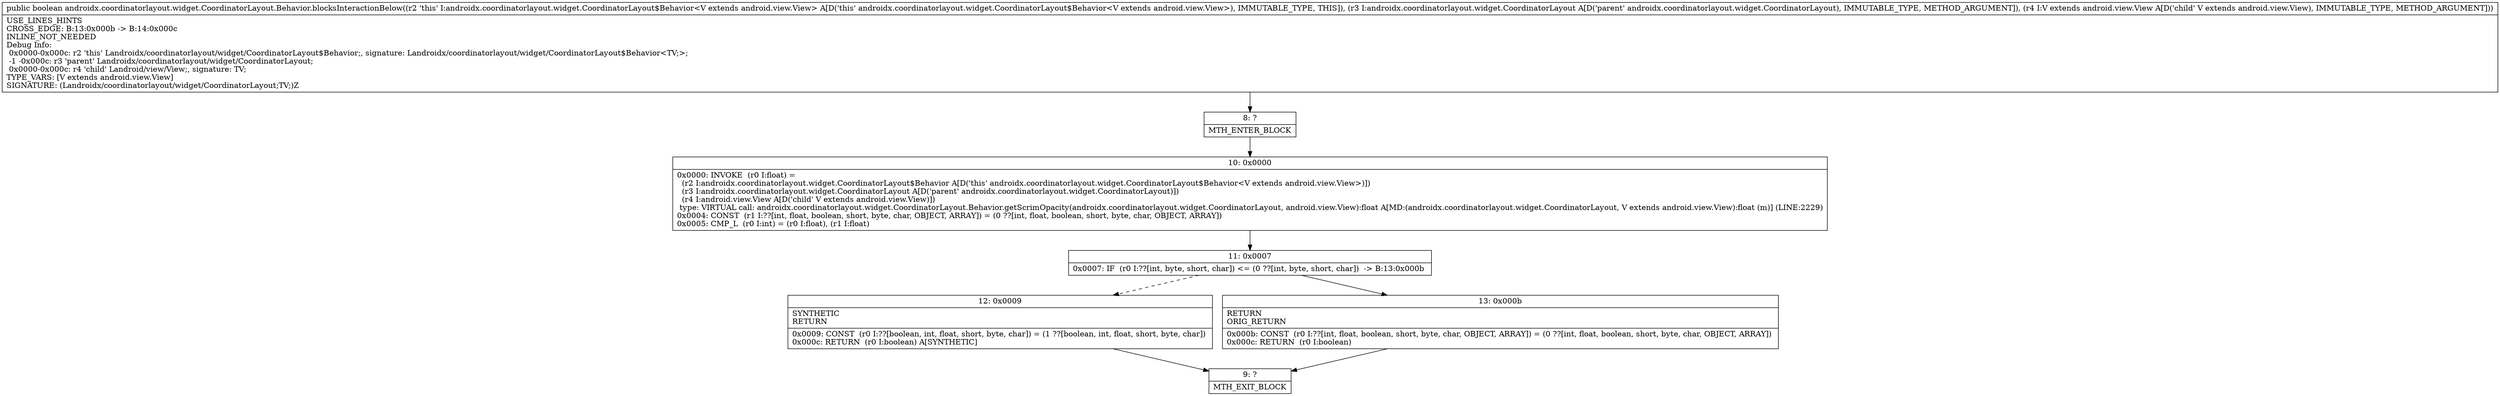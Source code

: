 digraph "CFG forandroidx.coordinatorlayout.widget.CoordinatorLayout.Behavior.blocksInteractionBelow(Landroidx\/coordinatorlayout\/widget\/CoordinatorLayout;Landroid\/view\/View;)Z" {
Node_8 [shape=record,label="{8\:\ ?|MTH_ENTER_BLOCK\l}"];
Node_10 [shape=record,label="{10\:\ 0x0000|0x0000: INVOKE  (r0 I:float) = \l  (r2 I:androidx.coordinatorlayout.widget.CoordinatorLayout$Behavior A[D('this' androidx.coordinatorlayout.widget.CoordinatorLayout$Behavior\<V extends android.view.View\>)])\l  (r3 I:androidx.coordinatorlayout.widget.CoordinatorLayout A[D('parent' androidx.coordinatorlayout.widget.CoordinatorLayout)])\l  (r4 I:android.view.View A[D('child' V extends android.view.View)])\l type: VIRTUAL call: androidx.coordinatorlayout.widget.CoordinatorLayout.Behavior.getScrimOpacity(androidx.coordinatorlayout.widget.CoordinatorLayout, android.view.View):float A[MD:(androidx.coordinatorlayout.widget.CoordinatorLayout, V extends android.view.View):float (m)] (LINE:2229)\l0x0004: CONST  (r1 I:??[int, float, boolean, short, byte, char, OBJECT, ARRAY]) = (0 ??[int, float, boolean, short, byte, char, OBJECT, ARRAY]) \l0x0005: CMP_L  (r0 I:int) = (r0 I:float), (r1 I:float) \l}"];
Node_11 [shape=record,label="{11\:\ 0x0007|0x0007: IF  (r0 I:??[int, byte, short, char]) \<= (0 ??[int, byte, short, char])  \-\> B:13:0x000b \l}"];
Node_12 [shape=record,label="{12\:\ 0x0009|SYNTHETIC\lRETURN\l|0x0009: CONST  (r0 I:??[boolean, int, float, short, byte, char]) = (1 ??[boolean, int, float, short, byte, char]) \l0x000c: RETURN  (r0 I:boolean) A[SYNTHETIC]\l}"];
Node_9 [shape=record,label="{9\:\ ?|MTH_EXIT_BLOCK\l}"];
Node_13 [shape=record,label="{13\:\ 0x000b|RETURN\lORIG_RETURN\l|0x000b: CONST  (r0 I:??[int, float, boolean, short, byte, char, OBJECT, ARRAY]) = (0 ??[int, float, boolean, short, byte, char, OBJECT, ARRAY]) \l0x000c: RETURN  (r0 I:boolean) \l}"];
MethodNode[shape=record,label="{public boolean androidx.coordinatorlayout.widget.CoordinatorLayout.Behavior.blocksInteractionBelow((r2 'this' I:androidx.coordinatorlayout.widget.CoordinatorLayout$Behavior\<V extends android.view.View\> A[D('this' androidx.coordinatorlayout.widget.CoordinatorLayout$Behavior\<V extends android.view.View\>), IMMUTABLE_TYPE, THIS]), (r3 I:androidx.coordinatorlayout.widget.CoordinatorLayout A[D('parent' androidx.coordinatorlayout.widget.CoordinatorLayout), IMMUTABLE_TYPE, METHOD_ARGUMENT]), (r4 I:V extends android.view.View A[D('child' V extends android.view.View), IMMUTABLE_TYPE, METHOD_ARGUMENT]))  | USE_LINES_HINTS\lCROSS_EDGE: B:13:0x000b \-\> B:14:0x000c\lINLINE_NOT_NEEDED\lDebug Info:\l  0x0000\-0x000c: r2 'this' Landroidx\/coordinatorlayout\/widget\/CoordinatorLayout$Behavior;, signature: Landroidx\/coordinatorlayout\/widget\/CoordinatorLayout$Behavior\<TV;\>;\l  \-1 \-0x000c: r3 'parent' Landroidx\/coordinatorlayout\/widget\/CoordinatorLayout;\l  0x0000\-0x000c: r4 'child' Landroid\/view\/View;, signature: TV;\lTYPE_VARS: [V extends android.view.View]\lSIGNATURE: (Landroidx\/coordinatorlayout\/widget\/CoordinatorLayout;TV;)Z\l}"];
MethodNode -> Node_8;Node_8 -> Node_10;
Node_10 -> Node_11;
Node_11 -> Node_12[style=dashed];
Node_11 -> Node_13;
Node_12 -> Node_9;
Node_13 -> Node_9;
}


